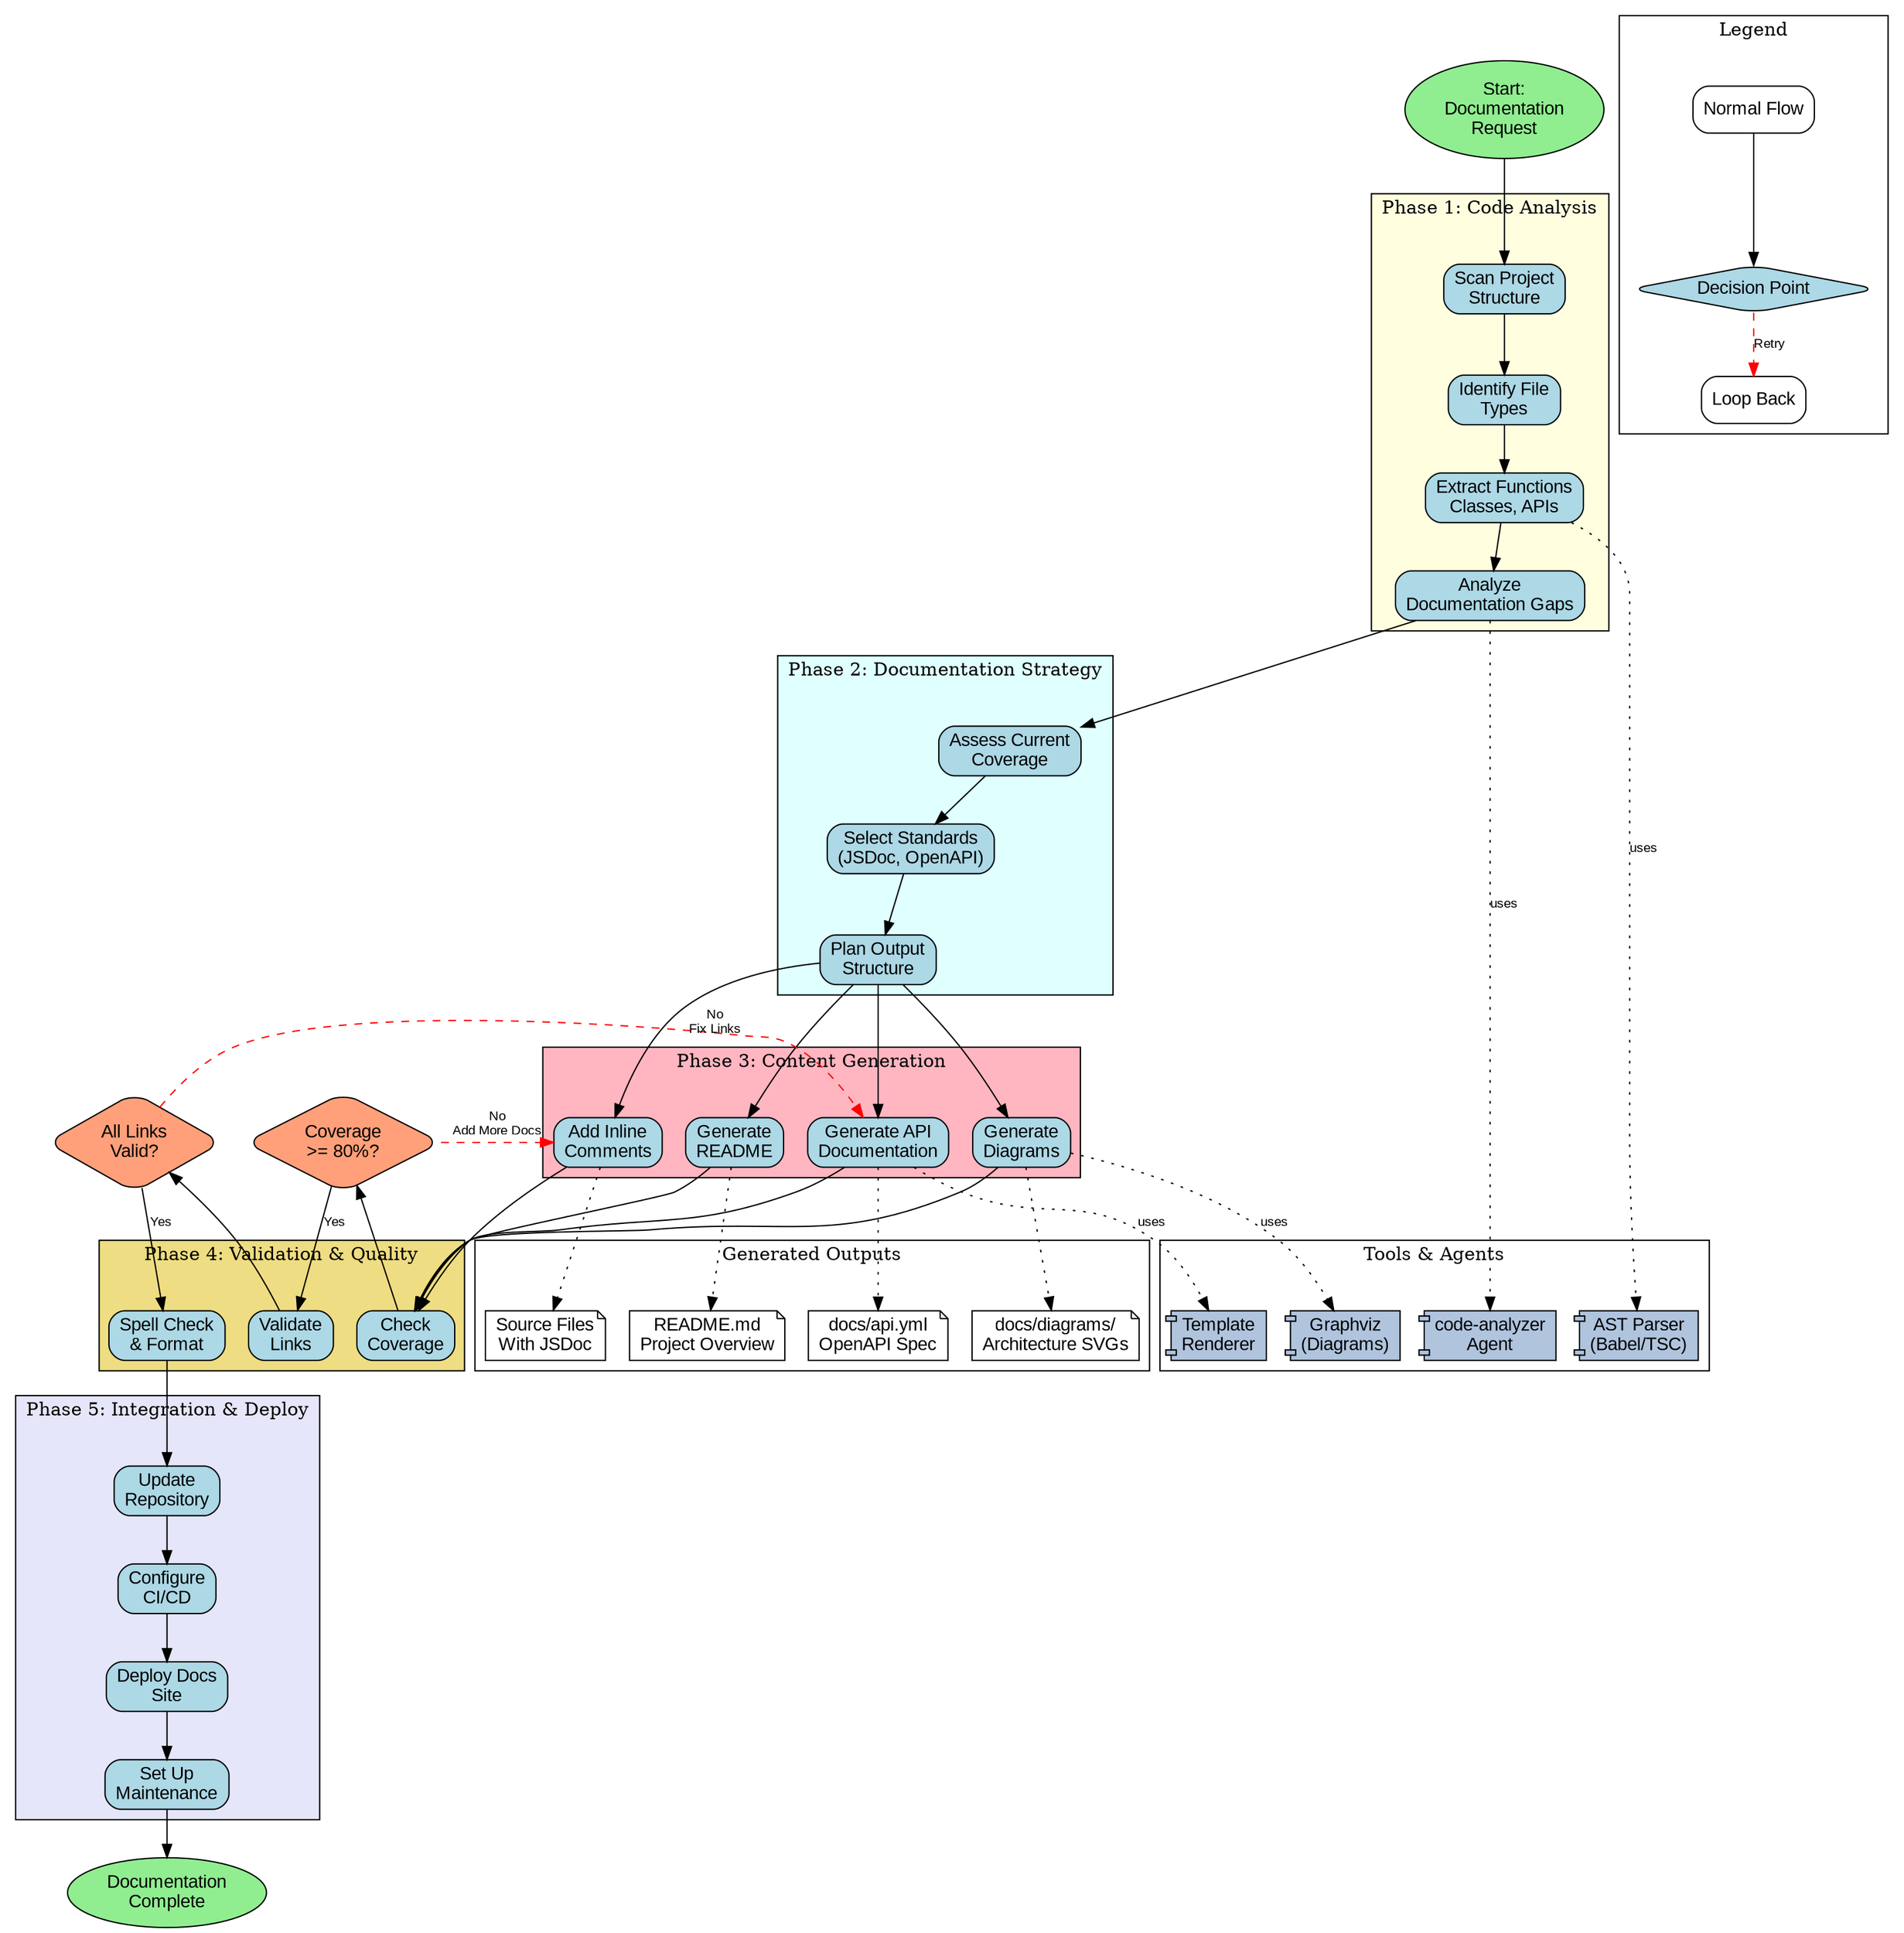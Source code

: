 // Documentation Generation Process Flow
// Compile with: dot -Tsvg process-diagram.gv -o process-diagram.svg

digraph DocumentationGenerationProcess {
  // Graph settings
  rankdir=TB;
  node [shape=box, style="rounded,filled", fillcolor=lightblue, fontname="Arial"];
  edge [fontname="Arial", fontsize=10];

  // Define nodes
  start [label="Start:\nDocumentation\nRequest", shape=ellipse, fillcolor=lightgreen];

  // Phase 1: Analysis
  subgraph cluster_phase1 {
    label="Phase 1: Code Analysis";
    style=filled;
    fillcolor=lightyellow;

    scan [label="Scan Project\nStructure"];
    identify [label="Identify File\nTypes"];
    extract [label="Extract Functions\nClasses, APIs"];
    analyze [label="Analyze\nDocumentation Gaps"];
  }

  // Phase 2: Strategy
  subgraph cluster_phase2 {
    label="Phase 2: Documentation Strategy";
    style=filled;
    fillcolor=lightcyan;

    assess [label="Assess Current\nCoverage"];
    select [label="Select Standards\n(JSDoc, OpenAPI)"];
    plan [label="Plan Output\nStructure"];
  }

  // Phase 3: Generation
  subgraph cluster_phase3 {
    label="Phase 3: Content Generation";
    style=filled;
    fillcolor=lightpink;

    genAPI [label="Generate API\nDocumentation"];
    genREADME [label="Generate\nREADME"];
    genComments [label="Add Inline\nComments"];
    genDiagrams [label="Generate\nDiagrams"];
  }

  // Phase 4: Validation
  subgraph cluster_phase4 {
    label="Phase 4: Validation & Quality";
    style=filled;
    fillcolor=lightgoldenrod;

    checkCoverage [label="Check\nCoverage"];
    validateLinks [label="Validate\nLinks"];
    spellCheck [label="Spell Check\n& Format"];
  }

  // Phase 5: Integration
  subgraph cluster_phase5 {
    label="Phase 5: Integration & Deploy";
    style=filled;
    fillcolor=lavender;

    update [label="Update\nRepository"];
    cicd [label="Configure\nCI/CD"];
    deploy [label="Deploy Docs\nSite"];
    maintenance [label="Set Up\nMaintenance"];
  }

  // Decision nodes
  coverageOK [label="Coverage\n>= 80%?", shape=diamond, fillcolor=lightsalmon];
  linksOK [label="All Links\nValid?", shape=diamond, fillcolor=lightsalmon];

  // End
  end [label="Documentation\nComplete", shape=ellipse, fillcolor=lightgreen];

  // Flow connections - Phase 1
  start -> scan;
  scan -> identify;
  identify -> extract;
  extract -> analyze;

  // Flow Phase 1 to 2
  analyze -> assess;

  // Flow Phase 2
  assess -> select;
  select -> plan;

  // Flow Phase 2 to 3 (parallel generation)
  plan -> genAPI;
  plan -> genREADME;
  plan -> genComments;
  plan -> genDiagrams;

  // Flow Phase 3 to 4
  genAPI -> checkCoverage;
  genREADME -> checkCoverage;
  genComments -> checkCoverage;
  genDiagrams -> checkCoverage;

  // Flow Phase 4
  checkCoverage -> coverageOK;
  coverageOK -> validateLinks [label="Yes"];
  coverageOK -> genComments [label="No\nAdd More Docs", style=dashed, color=red];

  validateLinks -> linksOK;
  linksOK -> spellCheck [label="Yes"];
  linksOK -> genAPI [label="No\nFix Links", style=dashed, color=red];

  // Flow Phase 4 to 5
  spellCheck -> update;

  // Flow Phase 5
  update -> cicd;
  cicd -> deploy;
  deploy -> maintenance;

  // Flow to end
  maintenance -> end;

  // Metadata outputs
  subgraph cluster_outputs {
    label="Generated Outputs";
    style=filled;
    fillcolor=white;

    outAPI [label="docs/api.yml\nOpenAPI Spec", shape=note, fillcolor=white];
    outREADME [label="README.md\nProject Overview", shape=note, fillcolor=white];
    outComments [label="Source Files\nWith JSDoc", shape=note, fillcolor=white];
    outDiagrams [label="docs/diagrams/\nArchitecture SVGs", shape=note, fillcolor=white];
  }

  // Connect outputs
  genAPI -> outAPI [style=dotted];
  genREADME -> outREADME [style=dotted];
  genComments -> outComments [style=dotted];
  genDiagrams -> outDiagrams [style=dotted];

  // External tools/agents
  subgraph cluster_tools {
    label="Tools & Agents";
    style=filled;
    fillcolor=white;

    analyzer [label="code-analyzer\nAgent", shape=component, fillcolor=lightsteelblue];
    parser [label="AST Parser\n(Babel/TSC)", shape=component, fillcolor=lightsteelblue];
    renderer [label="Template\nRenderer", shape=component, fillcolor=lightsteelblue];
    graphviz [label="Graphviz\n(Diagrams)", shape=component, fillcolor=lightsteelblue];
  }

  // Tool connections
  extract -> parser [style=dotted, label="uses"];
  analyze -> analyzer [style=dotted, label="uses"];
  genAPI -> renderer [style=dotted, label="uses"];
  genDiagrams -> graphviz [style=dotted, label="uses"];

  // Legend
  subgraph cluster_legend {
    label="Legend";
    style=filled;
    fillcolor=white;

    legendNormal [label="Normal Flow", shape=box, style=rounded];
    legendDecision [label="Decision Point", shape=diamond];
    legendLoop [label="Loop Back", shape=box, style=rounded];

    legendNormal -> legendDecision [style=solid];
    legendDecision -> legendLoop [style=dashed, color=red, label="Retry"];
  }
}
